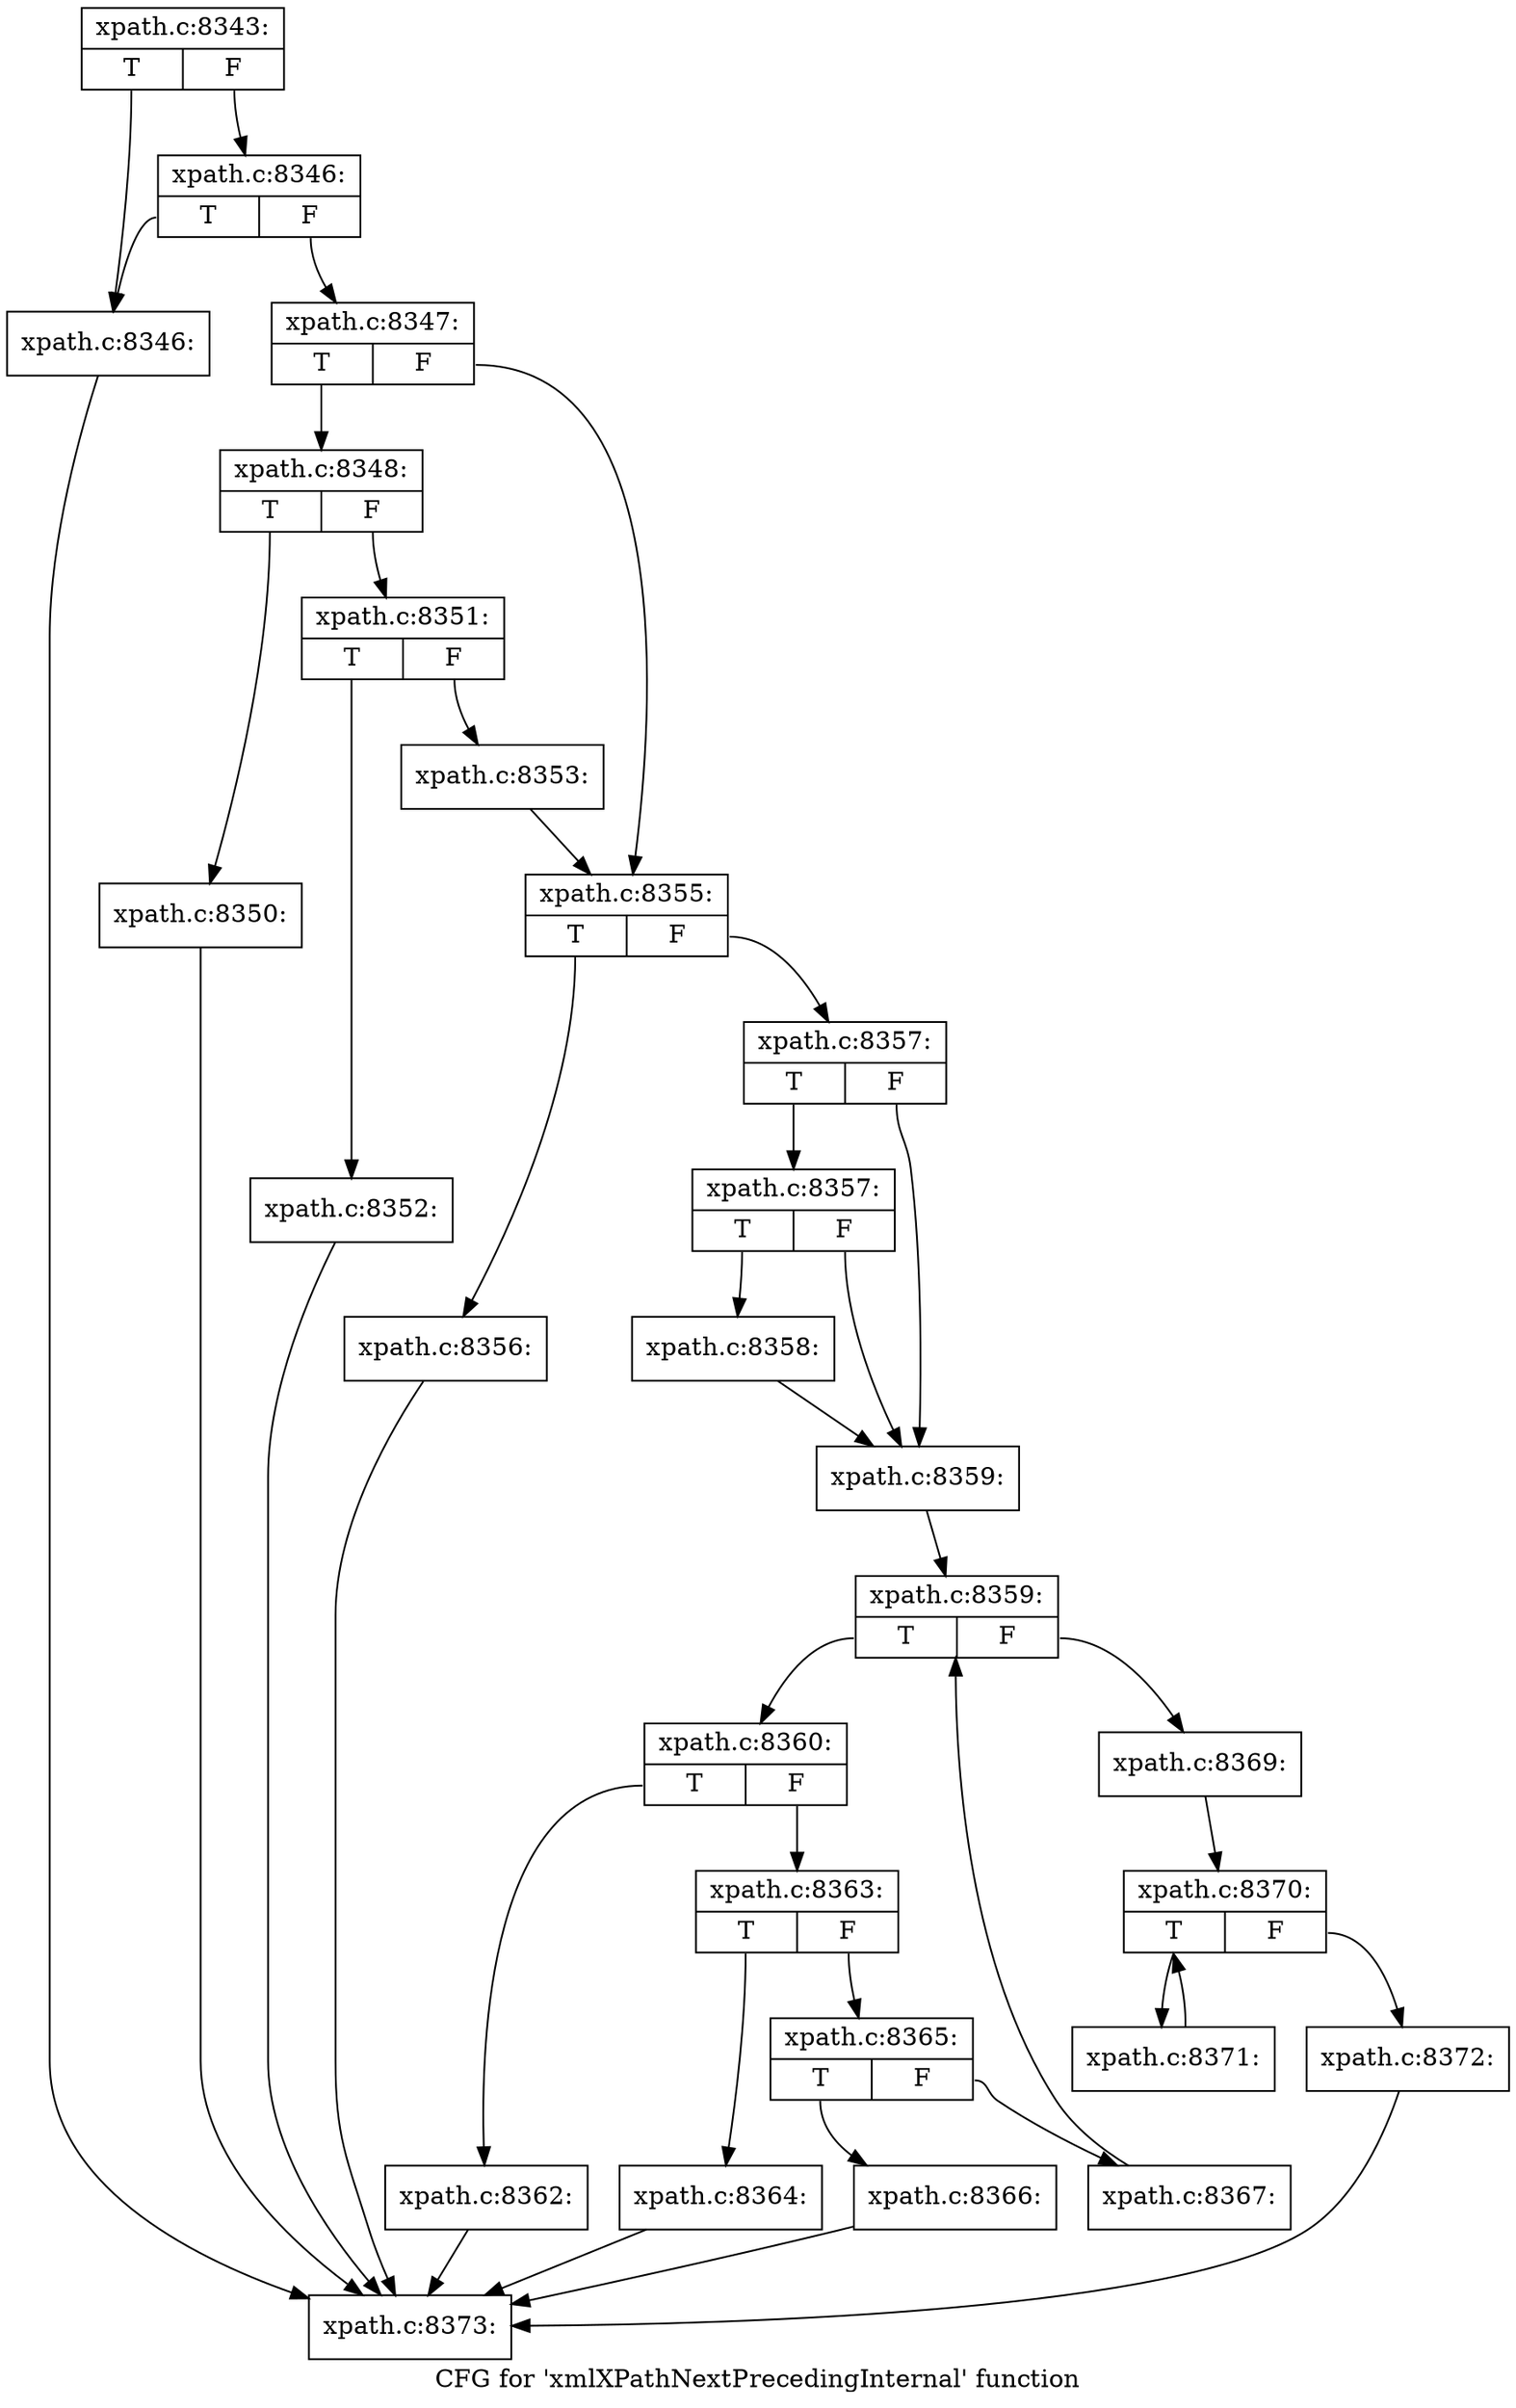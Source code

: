 digraph "CFG for 'xmlXPathNextPrecedingInternal' function" {
	label="CFG for 'xmlXPathNextPrecedingInternal' function";

	Node0x503a270 [shape=record,label="{xpath.c:8343:|{<s0>T|<s1>F}}"];
	Node0x503a270:s0 -> Node0x503a5f0;
	Node0x503a270:s1 -> Node0x503a690;
	Node0x503a690 [shape=record,label="{xpath.c:8346:|{<s0>T|<s1>F}}"];
	Node0x503a690:s0 -> Node0x503a5f0;
	Node0x503a690:s1 -> Node0x503a640;
	Node0x503a5f0 [shape=record,label="{xpath.c:8346:}"];
	Node0x503a5f0 -> Node0x5040fd0;
	Node0x503a640 [shape=record,label="{xpath.c:8347:|{<s0>T|<s1>F}}"];
	Node0x503a640:s0 -> Node0x5041e70;
	Node0x503a640:s1 -> Node0x5041ec0;
	Node0x5041e70 [shape=record,label="{xpath.c:8348:|{<s0>T|<s1>F}}"];
	Node0x5041e70:s0 -> Node0x50425f0;
	Node0x5041e70:s1 -> Node0x5042640;
	Node0x50425f0 [shape=record,label="{xpath.c:8350:}"];
	Node0x50425f0 -> Node0x5040fd0;
	Node0x5042640 [shape=record,label="{xpath.c:8351:|{<s0>T|<s1>F}}"];
	Node0x5042640:s0 -> Node0x5042aa0;
	Node0x5042640:s1 -> Node0x5042af0;
	Node0x5042aa0 [shape=record,label="{xpath.c:8352:}"];
	Node0x5042aa0 -> Node0x5040fd0;
	Node0x5042af0 [shape=record,label="{xpath.c:8353:}"];
	Node0x5042af0 -> Node0x5041ec0;
	Node0x5041ec0 [shape=record,label="{xpath.c:8355:|{<s0>T|<s1>F}}"];
	Node0x5041ec0:s0 -> Node0x5043540;
	Node0x5041ec0:s1 -> Node0x5043590;
	Node0x5043540 [shape=record,label="{xpath.c:8356:}"];
	Node0x5043540 -> Node0x5040fd0;
	Node0x5043590 [shape=record,label="{xpath.c:8357:|{<s0>T|<s1>F}}"];
	Node0x5043590:s0 -> Node0x5043bc0;
	Node0x5043590:s1 -> Node0x5043b70;
	Node0x5043bc0 [shape=record,label="{xpath.c:8357:|{<s0>T|<s1>F}}"];
	Node0x5043bc0:s0 -> Node0x5043b20;
	Node0x5043bc0:s1 -> Node0x5043b70;
	Node0x5043b20 [shape=record,label="{xpath.c:8358:}"];
	Node0x5043b20 -> Node0x5043b70;
	Node0x5043b70 [shape=record,label="{xpath.c:8359:}"];
	Node0x5043b70 -> Node0x5044760;
	Node0x5044760 [shape=record,label="{xpath.c:8359:|{<s0>T|<s1>F}}"];
	Node0x5044760:s0 -> Node0x5044c80;
	Node0x5044760:s1 -> Node0x5044980;
	Node0x5044c80 [shape=record,label="{xpath.c:8360:|{<s0>T|<s1>F}}"];
	Node0x5044c80:s0 -> Node0x5045000;
	Node0x5044c80:s1 -> Node0x5045050;
	Node0x5045000 [shape=record,label="{xpath.c:8362:}"];
	Node0x5045000 -> Node0x5040fd0;
	Node0x5045050 [shape=record,label="{xpath.c:8363:|{<s0>T|<s1>F}}"];
	Node0x5045050:s0 -> Node0x50454b0;
	Node0x5045050:s1 -> Node0x5045500;
	Node0x50454b0 [shape=record,label="{xpath.c:8364:}"];
	Node0x50454b0 -> Node0x5040fd0;
	Node0x5045500 [shape=record,label="{xpath.c:8365:|{<s0>T|<s1>F}}"];
	Node0x5045500:s0 -> Node0x5045d50;
	Node0x5045500:s1 -> Node0x5045da0;
	Node0x5045d50 [shape=record,label="{xpath.c:8366:}"];
	Node0x5045d50 -> Node0x5040fd0;
	Node0x5045da0 [shape=record,label="{xpath.c:8367:}"];
	Node0x5045da0 -> Node0x5044760;
	Node0x5044980 [shape=record,label="{xpath.c:8369:}"];
	Node0x5044980 -> Node0x5046ab0;
	Node0x5046ab0 [shape=record,label="{xpath.c:8370:|{<s0>T|<s1>F}}"];
	Node0x5046ab0:s0 -> Node0x5046fd0;
	Node0x5046ab0:s1 -> Node0x5046cd0;
	Node0x5046fd0 [shape=record,label="{xpath.c:8371:}"];
	Node0x5046fd0 -> Node0x5046ab0;
	Node0x5046cd0 [shape=record,label="{xpath.c:8372:}"];
	Node0x5046cd0 -> Node0x5040fd0;
	Node0x5040fd0 [shape=record,label="{xpath.c:8373:}"];
}
